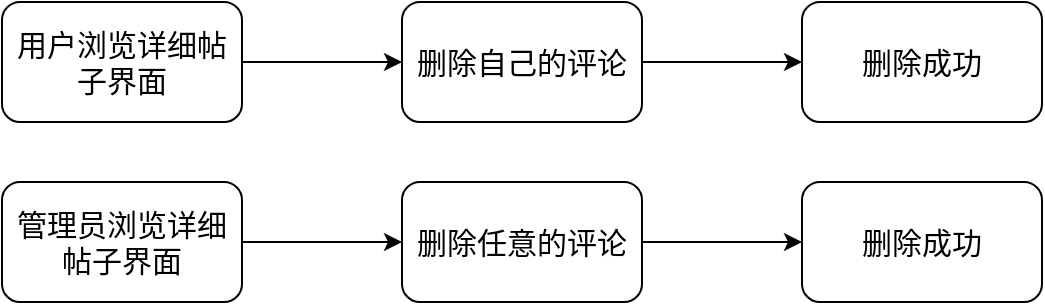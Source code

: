 <mxfile version="24.7.5">
  <diagram name="第 1 页" id="boCW2ERbcVIDIxFstbJ5">
    <mxGraphModel dx="1004" dy="746" grid="1" gridSize="10" guides="1" tooltips="1" connect="1" arrows="1" fold="1" page="1" pageScale="1" pageWidth="827" pageHeight="1169" math="0" shadow="0">
      <root>
        <mxCell id="0" />
        <mxCell id="1" parent="0" />
        <mxCell id="midZ2p3UEmiL0Sn6cbv1-5" style="edgeStyle=orthogonalEdgeStyle;rounded=0;orthogonalLoop=1;jettySize=auto;html=1;exitX=1;exitY=0.5;exitDx=0;exitDy=0;entryX=0;entryY=0.5;entryDx=0;entryDy=0;" edge="1" parent="1" source="midZ2p3UEmiL0Sn6cbv1-2" target="midZ2p3UEmiL0Sn6cbv1-3">
          <mxGeometry relative="1" as="geometry" />
        </mxCell>
        <mxCell id="midZ2p3UEmiL0Sn6cbv1-2" value="&lt;font style=&quot;font-size: 15px;&quot;&gt;用户浏览详细帖子界面&lt;/font&gt;" style="rounded=1;whiteSpace=wrap;html=1;" vertex="1" parent="1">
          <mxGeometry x="120" y="250" width="120" height="60" as="geometry" />
        </mxCell>
        <mxCell id="midZ2p3UEmiL0Sn6cbv1-6" style="edgeStyle=orthogonalEdgeStyle;rounded=0;orthogonalLoop=1;jettySize=auto;html=1;exitX=1;exitY=0.5;exitDx=0;exitDy=0;entryX=0;entryY=0.5;entryDx=0;entryDy=0;" edge="1" parent="1" source="midZ2p3UEmiL0Sn6cbv1-3" target="midZ2p3UEmiL0Sn6cbv1-4">
          <mxGeometry relative="1" as="geometry" />
        </mxCell>
        <mxCell id="midZ2p3UEmiL0Sn6cbv1-3" value="&lt;font style=&quot;font-size: 15px;&quot;&gt;删除自己的评论&lt;/font&gt;" style="rounded=1;whiteSpace=wrap;html=1;" vertex="1" parent="1">
          <mxGeometry x="320" y="250" width="120" height="60" as="geometry" />
        </mxCell>
        <mxCell id="midZ2p3UEmiL0Sn6cbv1-4" value="&lt;font style=&quot;font-size: 15px;&quot;&gt;删除成功&lt;/font&gt;" style="rounded=1;whiteSpace=wrap;html=1;" vertex="1" parent="1">
          <mxGeometry x="520" y="250" width="120" height="60" as="geometry" />
        </mxCell>
        <mxCell id="midZ2p3UEmiL0Sn6cbv1-7" style="edgeStyle=orthogonalEdgeStyle;rounded=0;orthogonalLoop=1;jettySize=auto;html=1;exitX=1;exitY=0.5;exitDx=0;exitDy=0;entryX=0;entryY=0.5;entryDx=0;entryDy=0;" edge="1" parent="1" source="midZ2p3UEmiL0Sn6cbv1-8" target="midZ2p3UEmiL0Sn6cbv1-10">
          <mxGeometry relative="1" as="geometry" />
        </mxCell>
        <mxCell id="midZ2p3UEmiL0Sn6cbv1-8" value="&lt;font style=&quot;font-size: 15px;&quot;&gt;管理员浏览详细帖子界面&lt;/font&gt;" style="rounded=1;whiteSpace=wrap;html=1;" vertex="1" parent="1">
          <mxGeometry x="120" y="340" width="120" height="60" as="geometry" />
        </mxCell>
        <mxCell id="midZ2p3UEmiL0Sn6cbv1-9" style="edgeStyle=orthogonalEdgeStyle;rounded=0;orthogonalLoop=1;jettySize=auto;html=1;exitX=1;exitY=0.5;exitDx=0;exitDy=0;entryX=0;entryY=0.5;entryDx=0;entryDy=0;" edge="1" parent="1" source="midZ2p3UEmiL0Sn6cbv1-10" target="midZ2p3UEmiL0Sn6cbv1-11">
          <mxGeometry relative="1" as="geometry" />
        </mxCell>
        <mxCell id="midZ2p3UEmiL0Sn6cbv1-10" value="&lt;font style=&quot;font-size: 15px;&quot;&gt;删除任意的评论&lt;/font&gt;" style="rounded=1;whiteSpace=wrap;html=1;" vertex="1" parent="1">
          <mxGeometry x="320" y="340" width="120" height="60" as="geometry" />
        </mxCell>
        <mxCell id="midZ2p3UEmiL0Sn6cbv1-11" value="&lt;font style=&quot;font-size: 15px;&quot;&gt;删除成功&lt;/font&gt;" style="rounded=1;whiteSpace=wrap;html=1;" vertex="1" parent="1">
          <mxGeometry x="520" y="340" width="120" height="60" as="geometry" />
        </mxCell>
      </root>
    </mxGraphModel>
  </diagram>
</mxfile>

